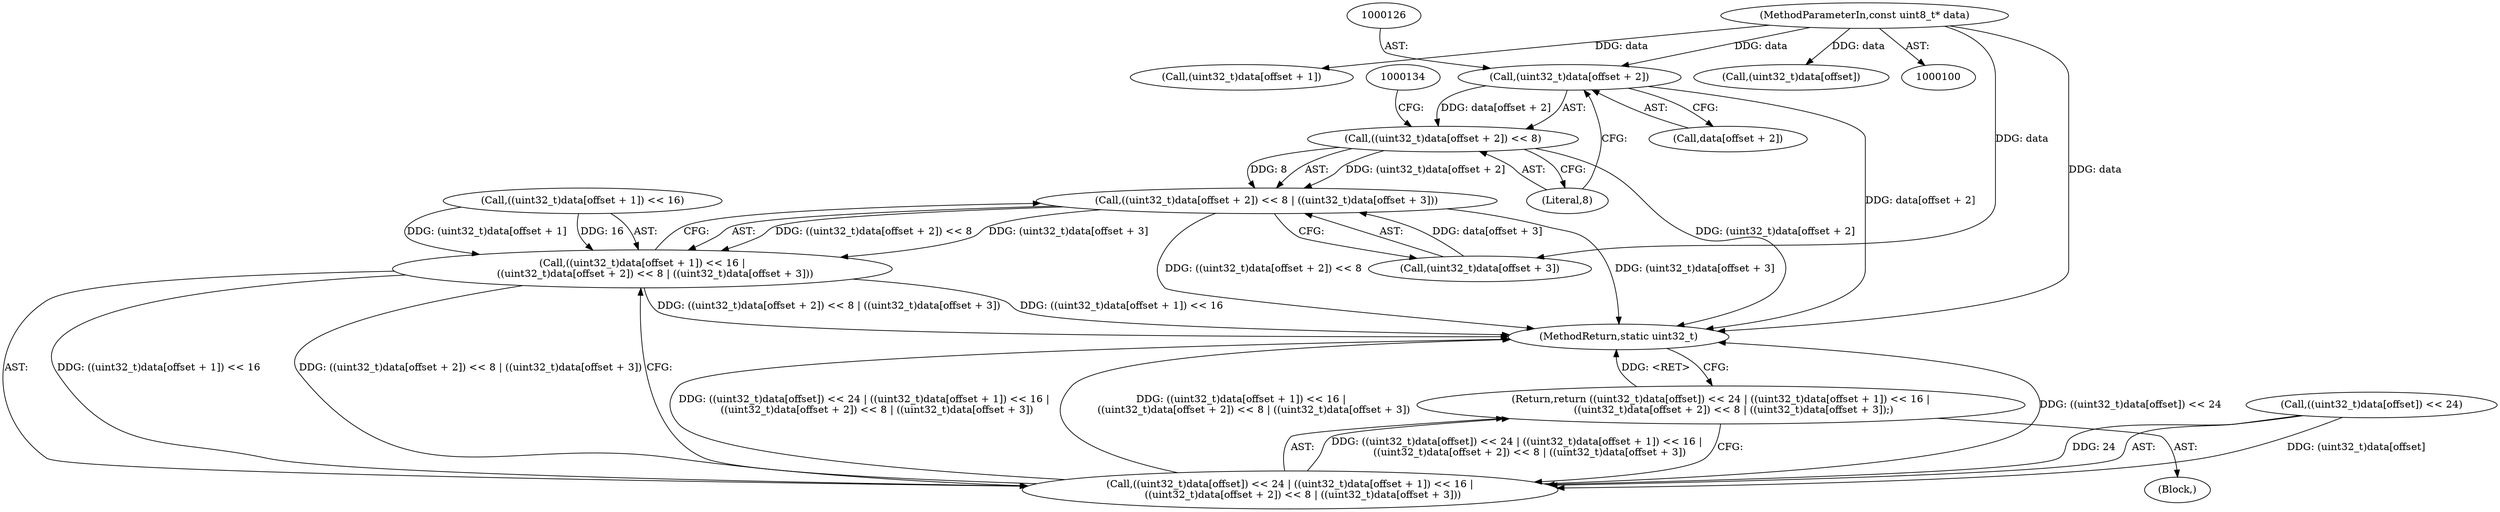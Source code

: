 digraph "0_Android_ed4c8d79153baab7f26562afb8930652dfbf853b_1@array" {
"1000125" [label="(Call,(uint32_t)data[offset + 2])"];
"1000101" [label="(MethodParameterIn,const uint8_t* data)"];
"1000124" [label="(Call,((uint32_t)data[offset + 2]) << 8)"];
"1000123" [label="(Call,((uint32_t)data[offset + 2]) << 8 | ((uint32_t)data[offset + 3]))"];
"1000113" [label="(Call,((uint32_t)data[offset + 1]) << 16 |\n        ((uint32_t)data[offset + 2]) << 8 | ((uint32_t)data[offset + 3]))"];
"1000105" [label="(Call,((uint32_t)data[offset]) << 24 | ((uint32_t)data[offset + 1]) << 16 |\n        ((uint32_t)data[offset + 2]) << 8 | ((uint32_t)data[offset + 3]))"];
"1000104" [label="(Return,return ((uint32_t)data[offset]) << 24 | ((uint32_t)data[offset + 1]) << 16 |\n        ((uint32_t)data[offset + 2]) << 8 | ((uint32_t)data[offset + 3]);)"];
"1000115" [label="(Call,(uint32_t)data[offset + 1])"];
"1000133" [label="(Call,(uint32_t)data[offset + 3])"];
"1000123" [label="(Call,((uint32_t)data[offset + 2]) << 8 | ((uint32_t)data[offset + 3]))"];
"1000114" [label="(Call,((uint32_t)data[offset + 1]) << 16)"];
"1000106" [label="(Call,((uint32_t)data[offset]) << 24)"];
"1000140" [label="(MethodReturn,static uint32_t)"];
"1000124" [label="(Call,((uint32_t)data[offset + 2]) << 8)"];
"1000127" [label="(Call,data[offset + 2])"];
"1000125" [label="(Call,(uint32_t)data[offset + 2])"];
"1000101" [label="(MethodParameterIn,const uint8_t* data)"];
"1000132" [label="(Literal,8)"];
"1000107" [label="(Call,(uint32_t)data[offset])"];
"1000113" [label="(Call,((uint32_t)data[offset + 1]) << 16 |\n        ((uint32_t)data[offset + 2]) << 8 | ((uint32_t)data[offset + 3]))"];
"1000105" [label="(Call,((uint32_t)data[offset]) << 24 | ((uint32_t)data[offset + 1]) << 16 |\n        ((uint32_t)data[offset + 2]) << 8 | ((uint32_t)data[offset + 3]))"];
"1000104" [label="(Return,return ((uint32_t)data[offset]) << 24 | ((uint32_t)data[offset + 1]) << 16 |\n        ((uint32_t)data[offset + 2]) << 8 | ((uint32_t)data[offset + 3]);)"];
"1000103" [label="(Block,)"];
"1000125" -> "1000124"  [label="AST: "];
"1000125" -> "1000127"  [label="CFG: "];
"1000126" -> "1000125"  [label="AST: "];
"1000127" -> "1000125"  [label="AST: "];
"1000132" -> "1000125"  [label="CFG: "];
"1000125" -> "1000140"  [label="DDG: data[offset + 2]"];
"1000125" -> "1000124"  [label="DDG: data[offset + 2]"];
"1000101" -> "1000125"  [label="DDG: data"];
"1000101" -> "1000100"  [label="AST: "];
"1000101" -> "1000140"  [label="DDG: data"];
"1000101" -> "1000107"  [label="DDG: data"];
"1000101" -> "1000115"  [label="DDG: data"];
"1000101" -> "1000133"  [label="DDG: data"];
"1000124" -> "1000123"  [label="AST: "];
"1000124" -> "1000132"  [label="CFG: "];
"1000132" -> "1000124"  [label="AST: "];
"1000134" -> "1000124"  [label="CFG: "];
"1000124" -> "1000140"  [label="DDG: (uint32_t)data[offset + 2]"];
"1000124" -> "1000123"  [label="DDG: (uint32_t)data[offset + 2]"];
"1000124" -> "1000123"  [label="DDG: 8"];
"1000123" -> "1000113"  [label="AST: "];
"1000123" -> "1000133"  [label="CFG: "];
"1000133" -> "1000123"  [label="AST: "];
"1000113" -> "1000123"  [label="CFG: "];
"1000123" -> "1000140"  [label="DDG: ((uint32_t)data[offset + 2]) << 8"];
"1000123" -> "1000140"  [label="DDG: (uint32_t)data[offset + 3]"];
"1000123" -> "1000113"  [label="DDG: ((uint32_t)data[offset + 2]) << 8"];
"1000123" -> "1000113"  [label="DDG: (uint32_t)data[offset + 3]"];
"1000133" -> "1000123"  [label="DDG: data[offset + 3]"];
"1000113" -> "1000105"  [label="AST: "];
"1000114" -> "1000113"  [label="AST: "];
"1000105" -> "1000113"  [label="CFG: "];
"1000113" -> "1000140"  [label="DDG: ((uint32_t)data[offset + 1]) << 16"];
"1000113" -> "1000140"  [label="DDG: ((uint32_t)data[offset + 2]) << 8 | ((uint32_t)data[offset + 3])"];
"1000113" -> "1000105"  [label="DDG: ((uint32_t)data[offset + 1]) << 16"];
"1000113" -> "1000105"  [label="DDG: ((uint32_t)data[offset + 2]) << 8 | ((uint32_t)data[offset + 3])"];
"1000114" -> "1000113"  [label="DDG: (uint32_t)data[offset + 1]"];
"1000114" -> "1000113"  [label="DDG: 16"];
"1000105" -> "1000104"  [label="AST: "];
"1000106" -> "1000105"  [label="AST: "];
"1000104" -> "1000105"  [label="CFG: "];
"1000105" -> "1000140"  [label="DDG: ((uint32_t)data[offset]) << 24 | ((uint32_t)data[offset + 1]) << 16 |\n        ((uint32_t)data[offset + 2]) << 8 | ((uint32_t)data[offset + 3])"];
"1000105" -> "1000140"  [label="DDG: ((uint32_t)data[offset + 1]) << 16 |\n        ((uint32_t)data[offset + 2]) << 8 | ((uint32_t)data[offset + 3])"];
"1000105" -> "1000140"  [label="DDG: ((uint32_t)data[offset]) << 24"];
"1000105" -> "1000104"  [label="DDG: ((uint32_t)data[offset]) << 24 | ((uint32_t)data[offset + 1]) << 16 |\n        ((uint32_t)data[offset + 2]) << 8 | ((uint32_t)data[offset + 3])"];
"1000106" -> "1000105"  [label="DDG: (uint32_t)data[offset]"];
"1000106" -> "1000105"  [label="DDG: 24"];
"1000104" -> "1000103"  [label="AST: "];
"1000140" -> "1000104"  [label="CFG: "];
"1000104" -> "1000140"  [label="DDG: <RET>"];
}
